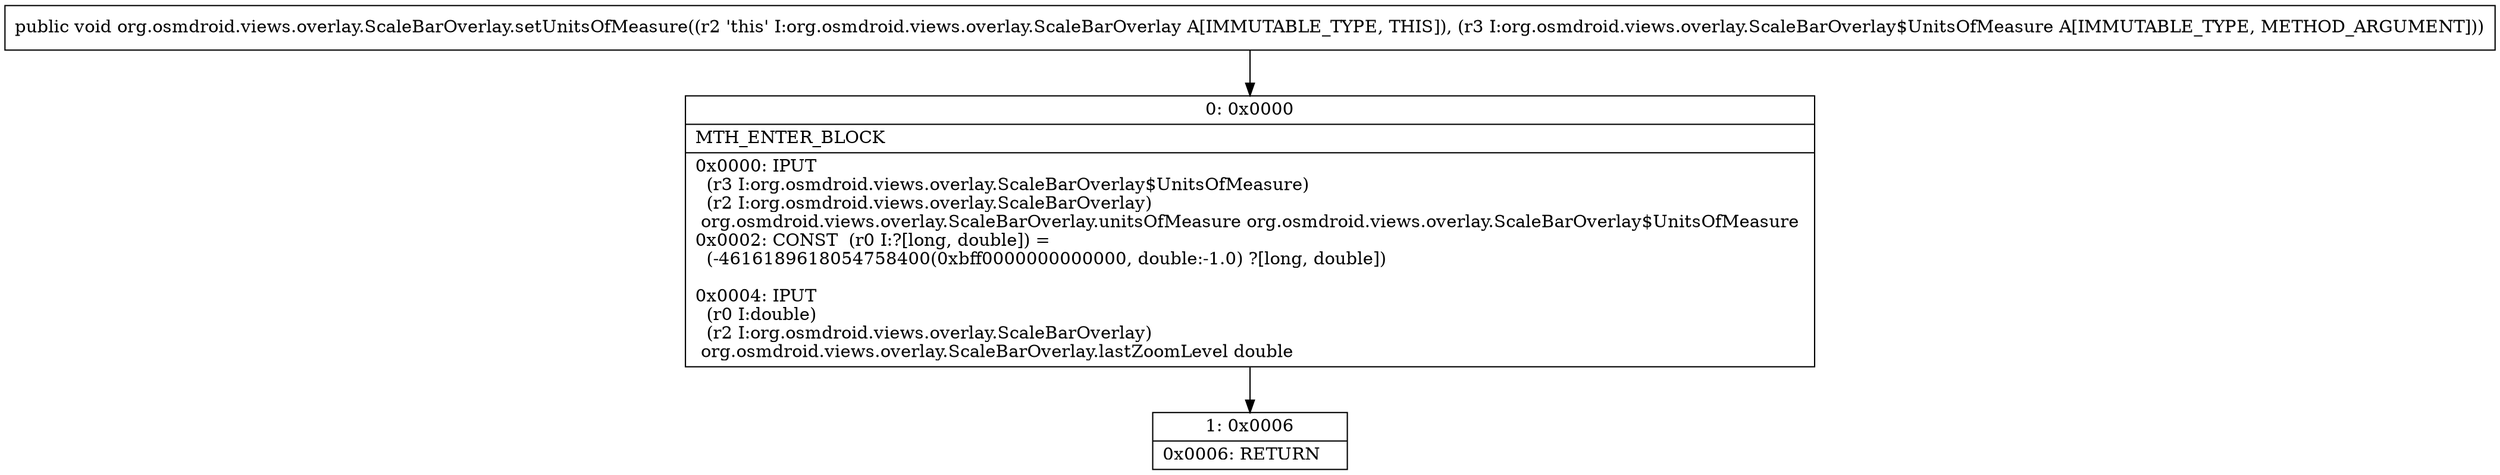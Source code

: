 digraph "CFG fororg.osmdroid.views.overlay.ScaleBarOverlay.setUnitsOfMeasure(Lorg\/osmdroid\/views\/overlay\/ScaleBarOverlay$UnitsOfMeasure;)V" {
Node_0 [shape=record,label="{0\:\ 0x0000|MTH_ENTER_BLOCK\l|0x0000: IPUT  \l  (r3 I:org.osmdroid.views.overlay.ScaleBarOverlay$UnitsOfMeasure)\l  (r2 I:org.osmdroid.views.overlay.ScaleBarOverlay)\l org.osmdroid.views.overlay.ScaleBarOverlay.unitsOfMeasure org.osmdroid.views.overlay.ScaleBarOverlay$UnitsOfMeasure \l0x0002: CONST  (r0 I:?[long, double]) = \l  (\-4616189618054758400(0xbff0000000000000, double:\-1.0) ?[long, double])\l \l0x0004: IPUT  \l  (r0 I:double)\l  (r2 I:org.osmdroid.views.overlay.ScaleBarOverlay)\l org.osmdroid.views.overlay.ScaleBarOverlay.lastZoomLevel double \l}"];
Node_1 [shape=record,label="{1\:\ 0x0006|0x0006: RETURN   \l}"];
MethodNode[shape=record,label="{public void org.osmdroid.views.overlay.ScaleBarOverlay.setUnitsOfMeasure((r2 'this' I:org.osmdroid.views.overlay.ScaleBarOverlay A[IMMUTABLE_TYPE, THIS]), (r3 I:org.osmdroid.views.overlay.ScaleBarOverlay$UnitsOfMeasure A[IMMUTABLE_TYPE, METHOD_ARGUMENT])) }"];
MethodNode -> Node_0;
Node_0 -> Node_1;
}

